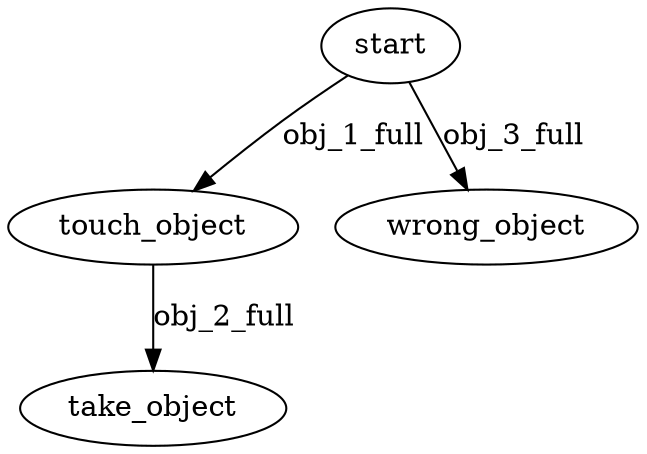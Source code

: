 
digraph G1{
        start -> touch_object[label="obj_1_full"];        
        touch_object -> take_object[label="obj_2_full"];
        start -> wrong_object[label="obj_3_full"];
}